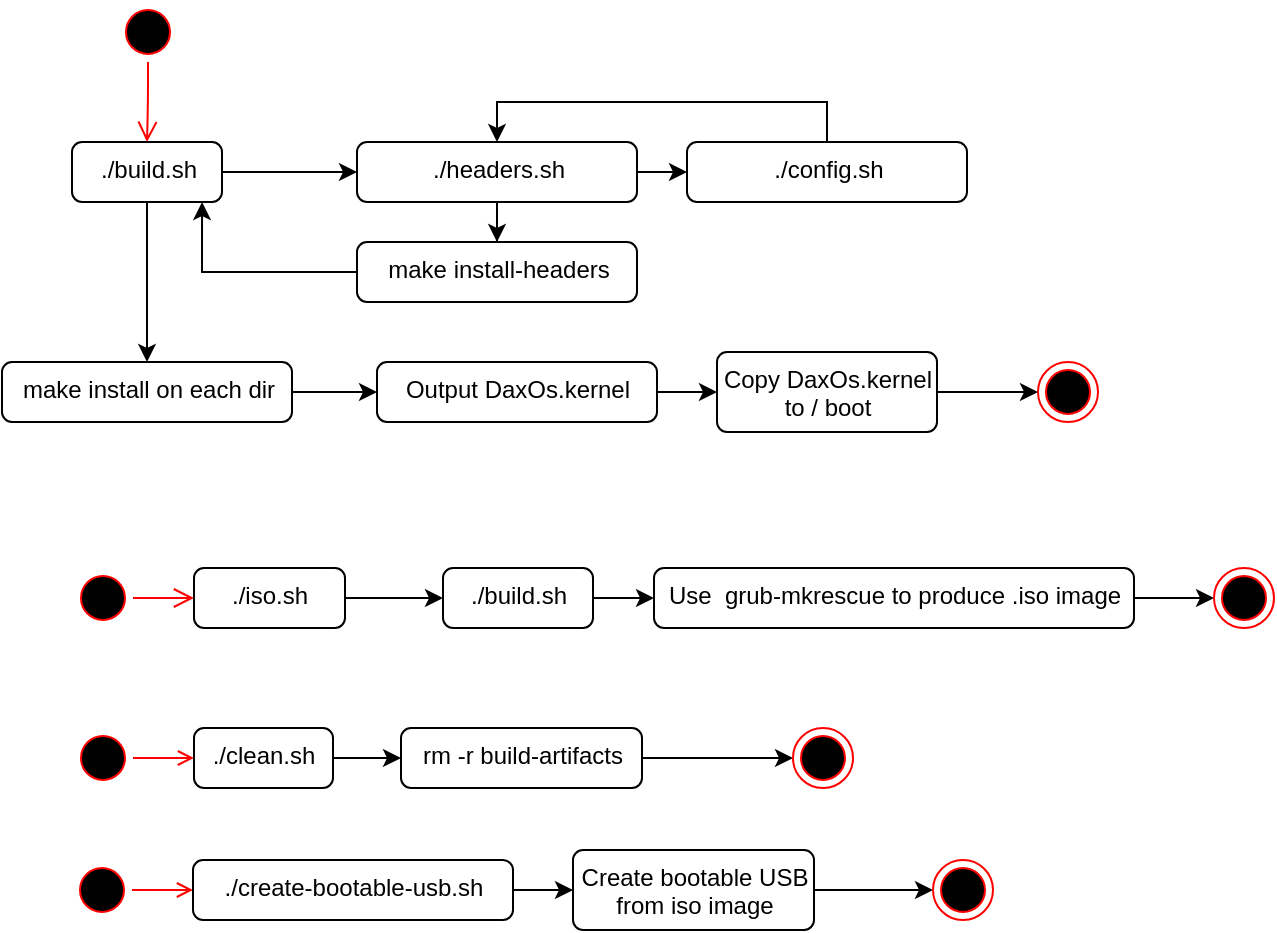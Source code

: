 <mxfile version="13.9.3" type="device"><diagram name="Page-1" id="e7e014a7-5840-1c2e-5031-d8a46d1fe8dd"><mxGraphModel dx="1396" dy="757" grid="1" gridSize="10" guides="1" tooltips="1" connect="1" arrows="1" fold="1" page="1" pageScale="1" pageWidth="1169" pageHeight="826" background="#ffffff" math="0" shadow="0"><root><mxCell id="0"/><mxCell id="1" parent="0"/><mxCell id="fyqdm_Vhhe_5w_9QpyxF-41" value="" style="ellipse;html=1;shape=startState;fillColor=#000000;strokeColor=#ff0000;" parent="1" vertex="1"><mxGeometry x="160" y="40" width="30" height="30" as="geometry"/></mxCell><mxCell id="fyqdm_Vhhe_5w_9QpyxF-42" value="" style="edgeStyle=orthogonalEdgeStyle;html=1;verticalAlign=bottom;endArrow=open;endSize=8;strokeColor=#ff0000;" parent="1" source="fyqdm_Vhhe_5w_9QpyxF-41" target="fyqdm_Vhhe_5w_9QpyxF-44" edge="1"><mxGeometry relative="1" as="geometry"><mxPoint x="175" y="120" as="targetPoint"/></mxGeometry></mxCell><mxCell id="fyqdm_Vhhe_5w_9QpyxF-68" style="edgeStyle=orthogonalEdgeStyle;rounded=0;orthogonalLoop=1;jettySize=auto;html=1;exitX=1;exitY=0.5;exitDx=0;exitDy=0;" parent="1" source="fyqdm_Vhhe_5w_9QpyxF-44" target="fyqdm_Vhhe_5w_9QpyxF-67" edge="1"><mxGeometry relative="1" as="geometry"/></mxCell><mxCell id="fyqdm_Vhhe_5w_9QpyxF-77" value="" style="edgeStyle=orthogonalEdgeStyle;rounded=0;orthogonalLoop=1;jettySize=auto;html=1;" parent="1" source="fyqdm_Vhhe_5w_9QpyxF-44" target="fyqdm_Vhhe_5w_9QpyxF-76" edge="1"><mxGeometry relative="1" as="geometry"/></mxCell><mxCell id="fyqdm_Vhhe_5w_9QpyxF-44" value="./build.sh" style="html=1;align=center;verticalAlign=top;rounded=1;absoluteArcSize=1;arcSize=10;dashed=0;" parent="1" vertex="1"><mxGeometry x="137" y="110" width="75" height="30" as="geometry"/></mxCell><mxCell id="fyqdm_Vhhe_5w_9QpyxF-70" style="edgeStyle=orthogonalEdgeStyle;rounded=0;orthogonalLoop=1;jettySize=auto;html=1;exitX=1;exitY=0.5;exitDx=0;exitDy=0;entryX=0;entryY=0.5;entryDx=0;entryDy=0;" parent="1" source="fyqdm_Vhhe_5w_9QpyxF-67" target="fyqdm_Vhhe_5w_9QpyxF-69" edge="1"><mxGeometry relative="1" as="geometry"/></mxCell><mxCell id="fyqdm_Vhhe_5w_9QpyxF-75" style="edgeStyle=orthogonalEdgeStyle;rounded=0;orthogonalLoop=1;jettySize=auto;html=1;exitX=0.5;exitY=1;exitDx=0;exitDy=0;" parent="1" source="fyqdm_Vhhe_5w_9QpyxF-67" target="fyqdm_Vhhe_5w_9QpyxF-72" edge="1"><mxGeometry relative="1" as="geometry"/></mxCell><mxCell id="fyqdm_Vhhe_5w_9QpyxF-67" value="./headers.sh" style="html=1;align=center;verticalAlign=top;rounded=1;absoluteArcSize=1;arcSize=10;dashed=0;" parent="1" vertex="1"><mxGeometry x="279.5" y="110" width="140" height="30" as="geometry"/></mxCell><mxCell id="fyqdm_Vhhe_5w_9QpyxF-90" style="edgeStyle=orthogonalEdgeStyle;rounded=0;orthogonalLoop=1;jettySize=auto;html=1;exitX=0.5;exitY=0;exitDx=0;exitDy=0;entryX=0.5;entryY=0;entryDx=0;entryDy=0;" parent="1" source="fyqdm_Vhhe_5w_9QpyxF-69" target="fyqdm_Vhhe_5w_9QpyxF-67" edge="1"><mxGeometry relative="1" as="geometry"/></mxCell><mxCell id="fyqdm_Vhhe_5w_9QpyxF-69" value="./config.sh" style="html=1;align=center;verticalAlign=top;rounded=1;absoluteArcSize=1;arcSize=10;dashed=0;" parent="1" vertex="1"><mxGeometry x="444.5" y="110" width="140" height="30" as="geometry"/></mxCell><mxCell id="fyqdm_Vhhe_5w_9QpyxF-92" style="edgeStyle=orthogonalEdgeStyle;rounded=0;orthogonalLoop=1;jettySize=auto;html=1;exitX=0;exitY=0.5;exitDx=0;exitDy=0;entryX=0.867;entryY=1;entryDx=0;entryDy=0;entryPerimeter=0;" parent="1" source="fyqdm_Vhhe_5w_9QpyxF-72" target="fyqdm_Vhhe_5w_9QpyxF-44" edge="1"><mxGeometry relative="1" as="geometry"/></mxCell><mxCell id="fyqdm_Vhhe_5w_9QpyxF-72" value="make install-headers" style="html=1;align=center;verticalAlign=top;rounded=1;absoluteArcSize=1;arcSize=10;dashed=0;" parent="1" vertex="1"><mxGeometry x="279.5" y="160" width="140" height="30" as="geometry"/></mxCell><mxCell id="fyqdm_Vhhe_5w_9QpyxF-79" style="edgeStyle=orthogonalEdgeStyle;rounded=0;orthogonalLoop=1;jettySize=auto;html=1;exitX=1;exitY=0.5;exitDx=0;exitDy=0;entryX=0;entryY=0.5;entryDx=0;entryDy=0;" parent="1" source="fyqdm_Vhhe_5w_9QpyxF-76" target="fyqdm_Vhhe_5w_9QpyxF-78" edge="1"><mxGeometry relative="1" as="geometry"/></mxCell><mxCell id="fyqdm_Vhhe_5w_9QpyxF-76" value="make install on each dir" style="html=1;align=center;verticalAlign=top;rounded=1;absoluteArcSize=1;arcSize=10;dashed=0;" parent="1" vertex="1"><mxGeometry x="102" y="220" width="145" height="30" as="geometry"/></mxCell><mxCell id="fyqdm_Vhhe_5w_9QpyxF-86" style="edgeStyle=none;rounded=0;orthogonalLoop=1;jettySize=auto;html=1;exitX=1;exitY=0.5;exitDx=0;exitDy=0;" parent="1" source="fyqdm_Vhhe_5w_9QpyxF-78" target="fyqdm_Vhhe_5w_9QpyxF-84" edge="1"><mxGeometry relative="1" as="geometry"/></mxCell><mxCell id="fyqdm_Vhhe_5w_9QpyxF-78" value="Output DaxOs.kernel" style="html=1;align=center;verticalAlign=top;rounded=1;absoluteArcSize=1;arcSize=10;dashed=0;whiteSpace=wrap;" parent="1" vertex="1"><mxGeometry x="289.5" y="220" width="140" height="30" as="geometry"/></mxCell><mxCell id="fyqdm_Vhhe_5w_9QpyxF-82" value="" style="ellipse;html=1;shape=endState;fillColor=#000000;strokeColor=#ff0000;rounded=0;shadow=0;" parent="1" vertex="1"><mxGeometry x="620" y="220" width="30" height="30" as="geometry"/></mxCell><mxCell id="fyqdm_Vhhe_5w_9QpyxF-87" style="edgeStyle=none;rounded=0;orthogonalLoop=1;jettySize=auto;html=1;exitX=1;exitY=0.5;exitDx=0;exitDy=0;entryX=0;entryY=0.5;entryDx=0;entryDy=0;" parent="1" source="fyqdm_Vhhe_5w_9QpyxF-84" target="fyqdm_Vhhe_5w_9QpyxF-82" edge="1"><mxGeometry relative="1" as="geometry"/></mxCell><mxCell id="fyqdm_Vhhe_5w_9QpyxF-84" value="Copy DaxOs.kernel to / boot" style="html=1;align=center;verticalAlign=top;rounded=1;absoluteArcSize=1;arcSize=10;dashed=0;whiteSpace=wrap;" parent="1" vertex="1"><mxGeometry x="459.5" y="215" width="110" height="40" as="geometry"/></mxCell><mxCell id="fyqdm_Vhhe_5w_9QpyxF-93" value="" style="ellipse;html=1;shape=startState;fillColor=#000000;strokeColor=#ff0000;rounded=0;shadow=0;" parent="1" vertex="1"><mxGeometry x="137.5" y="323" width="30" height="30" as="geometry"/></mxCell><mxCell id="fyqdm_Vhhe_5w_9QpyxF-94" value="" style="edgeStyle=orthogonalEdgeStyle;html=1;verticalAlign=bottom;endArrow=open;endSize=8;strokeColor=#ff0000;entryX=0;entryY=0.5;entryDx=0;entryDy=0;" parent="1" source="fyqdm_Vhhe_5w_9QpyxF-93" target="fyqdm_Vhhe_5w_9QpyxF-95" edge="1"><mxGeometry relative="1" as="geometry"><mxPoint x="143" y="373" as="targetPoint"/></mxGeometry></mxCell><mxCell id="fyqdm_Vhhe_5w_9QpyxF-97" style="edgeStyle=orthogonalEdgeStyle;rounded=0;orthogonalLoop=1;jettySize=auto;html=1;exitX=1;exitY=0.5;exitDx=0;exitDy=0;entryX=0;entryY=0.5;entryDx=0;entryDy=0;" parent="1" source="fyqdm_Vhhe_5w_9QpyxF-95" target="fyqdm_Vhhe_5w_9QpyxF-96" edge="1"><mxGeometry relative="1" as="geometry"/></mxCell><mxCell id="fyqdm_Vhhe_5w_9QpyxF-95" value="./iso.sh" style="html=1;align=center;verticalAlign=top;rounded=1;absoluteArcSize=1;arcSize=10;dashed=0;whiteSpace=wrap;" parent="1" vertex="1"><mxGeometry x="198" y="323" width="75.5" height="30" as="geometry"/></mxCell><mxCell id="fyqdm_Vhhe_5w_9QpyxF-99" style="edgeStyle=orthogonalEdgeStyle;rounded=0;orthogonalLoop=1;jettySize=auto;html=1;exitX=1;exitY=0.5;exitDx=0;exitDy=0;entryX=0;entryY=0.5;entryDx=0;entryDy=0;" parent="1" source="fyqdm_Vhhe_5w_9QpyxF-96" target="fyqdm_Vhhe_5w_9QpyxF-98" edge="1"><mxGeometry relative="1" as="geometry"/></mxCell><mxCell id="fyqdm_Vhhe_5w_9QpyxF-96" value="./build.sh" style="html=1;align=center;verticalAlign=top;rounded=1;absoluteArcSize=1;arcSize=10;dashed=0;" parent="1" vertex="1"><mxGeometry x="322.5" y="323" width="75" height="30" as="geometry"/></mxCell><mxCell id="fyqdm_Vhhe_5w_9QpyxF-101" style="edgeStyle=orthogonalEdgeStyle;rounded=0;orthogonalLoop=1;jettySize=auto;html=1;exitX=1;exitY=0.5;exitDx=0;exitDy=0;entryX=0;entryY=0.5;entryDx=0;entryDy=0;" parent="1" source="fyqdm_Vhhe_5w_9QpyxF-98" target="fyqdm_Vhhe_5w_9QpyxF-100" edge="1"><mxGeometry relative="1" as="geometry"/></mxCell><mxCell id="fyqdm_Vhhe_5w_9QpyxF-98" value="Use&amp;nbsp; grub-mkrescue to produce .iso image" style="html=1;align=center;verticalAlign=top;rounded=1;absoluteArcSize=1;arcSize=10;dashed=0;" parent="1" vertex="1"><mxGeometry x="428" y="323" width="240" height="30" as="geometry"/></mxCell><mxCell id="fyqdm_Vhhe_5w_9QpyxF-100" value="" style="ellipse;html=1;shape=endState;fillColor=#000000;strokeColor=#ff0000;rounded=0;shadow=0;" parent="1" vertex="1"><mxGeometry x="708" y="323" width="30" height="30" as="geometry"/></mxCell><mxCell id="fmVMkHLtPoPu5UM-xh02-3" style="edgeStyle=orthogonalEdgeStyle;rounded=0;orthogonalLoop=1;jettySize=auto;html=1;exitX=1;exitY=0.5;exitDx=0;exitDy=0;strokeColor=#FF0000;endArrow=open;endFill=0;" parent="1" source="fmVMkHLtPoPu5UM-xh02-1" target="fmVMkHLtPoPu5UM-xh02-2" edge="1"><mxGeometry relative="1" as="geometry"/></mxCell><mxCell id="fmVMkHLtPoPu5UM-xh02-1" value="" style="ellipse;html=1;shape=startState;fillColor=#000000;strokeColor=#ff0000;rounded=0;shadow=0;" parent="1" vertex="1"><mxGeometry x="137.5" y="403" width="30" height="30" as="geometry"/></mxCell><mxCell id="fmVMkHLtPoPu5UM-xh02-7" value="" style="edgeStyle=orthogonalEdgeStyle;rounded=0;orthogonalLoop=1;jettySize=auto;html=1;" parent="1" source="fmVMkHLtPoPu5UM-xh02-2" target="fmVMkHLtPoPu5UM-xh02-4" edge="1"><mxGeometry relative="1" as="geometry"/></mxCell><mxCell id="fmVMkHLtPoPu5UM-xh02-2" value="./clean.sh" style="html=1;align=center;verticalAlign=top;rounded=1;absoluteArcSize=1;arcSize=10;dashed=0;whiteSpace=wrap;" parent="1" vertex="1"><mxGeometry x="198" y="403" width="69.5" height="30" as="geometry"/></mxCell><mxCell id="fmVMkHLtPoPu5UM-xh02-5" style="edgeStyle=orthogonalEdgeStyle;rounded=0;orthogonalLoop=1;jettySize=auto;html=1;entryX=0;entryY=0.5;entryDx=0;entryDy=0;" parent="1" source="fmVMkHLtPoPu5UM-xh02-4" target="fmVMkHLtPoPu5UM-xh02-6" edge="1"><mxGeometry relative="1" as="geometry"><mxPoint x="577.5" y="568" as="targetPoint"/></mxGeometry></mxCell><mxCell id="fmVMkHLtPoPu5UM-xh02-4" value="rm -r build-artifacts" style="html=1;align=center;verticalAlign=top;rounded=1;absoluteArcSize=1;arcSize=10;dashed=0;" parent="1" vertex="1"><mxGeometry x="301.5" y="403" width="120.5" height="30" as="geometry"/></mxCell><mxCell id="fmVMkHLtPoPu5UM-xh02-6" value="" style="ellipse;html=1;shape=endState;fillColor=#000000;strokeColor=#ff0000;rounded=0;shadow=0;" parent="1" vertex="1"><mxGeometry x="497.5" y="403" width="30" height="30" as="geometry"/></mxCell><mxCell id="fmVMkHLtPoPu5UM-xh02-9" style="edgeStyle=orthogonalEdgeStyle;rounded=0;orthogonalLoop=1;jettySize=auto;html=1;exitX=1;exitY=0.5;exitDx=0;exitDy=0;strokeColor=#FF0000;endArrow=open;endFill=0;" parent="1" source="fmVMkHLtPoPu5UM-xh02-10" target="fmVMkHLtPoPu5UM-xh02-11" edge="1"><mxGeometry relative="1" as="geometry"/></mxCell><mxCell id="fmVMkHLtPoPu5UM-xh02-10" value="" style="ellipse;html=1;shape=startState;fillColor=#000000;strokeColor=#ff0000;rounded=0;shadow=0;" parent="1" vertex="1"><mxGeometry x="137" y="469" width="30" height="30" as="geometry"/></mxCell><mxCell id="fmVMkHLtPoPu5UM-xh02-13" value="" style="edgeStyle=orthogonalEdgeStyle;rounded=0;orthogonalLoop=1;jettySize=auto;html=1;" parent="1" source="fmVMkHLtPoPu5UM-xh02-11" target="fmVMkHLtPoPu5UM-xh02-12" edge="1"><mxGeometry relative="1" as="geometry"/></mxCell><mxCell id="fmVMkHLtPoPu5UM-xh02-11" value="./create-bootable-usb.sh" style="html=1;align=center;verticalAlign=top;rounded=1;absoluteArcSize=1;arcSize=10;dashed=0;whiteSpace=wrap;" parent="1" vertex="1"><mxGeometry x="197.5" y="469" width="160" height="30" as="geometry"/></mxCell><mxCell id="fmVMkHLtPoPu5UM-xh02-15" style="edgeStyle=orthogonalEdgeStyle;rounded=0;orthogonalLoop=1;jettySize=auto;html=1;exitX=1;exitY=0.5;exitDx=0;exitDy=0;" parent="1" source="fmVMkHLtPoPu5UM-xh02-12" target="fmVMkHLtPoPu5UM-xh02-14" edge="1"><mxGeometry relative="1" as="geometry"/></mxCell><mxCell id="fmVMkHLtPoPu5UM-xh02-12" value="Create bootable USB from iso image" style="html=1;align=center;verticalAlign=top;rounded=1;absoluteArcSize=1;arcSize=10;dashed=0;whiteSpace=wrap;" parent="1" vertex="1"><mxGeometry x="387.5" y="464" width="120.5" height="40" as="geometry"/></mxCell><mxCell id="fmVMkHLtPoPu5UM-xh02-14" value="" style="ellipse;html=1;shape=endState;fillColor=#000000;strokeColor=#ff0000;rounded=0;shadow=0;" parent="1" vertex="1"><mxGeometry x="567.5" y="469" width="30" height="30" as="geometry"/></mxCell></root></mxGraphModel></diagram></mxfile>